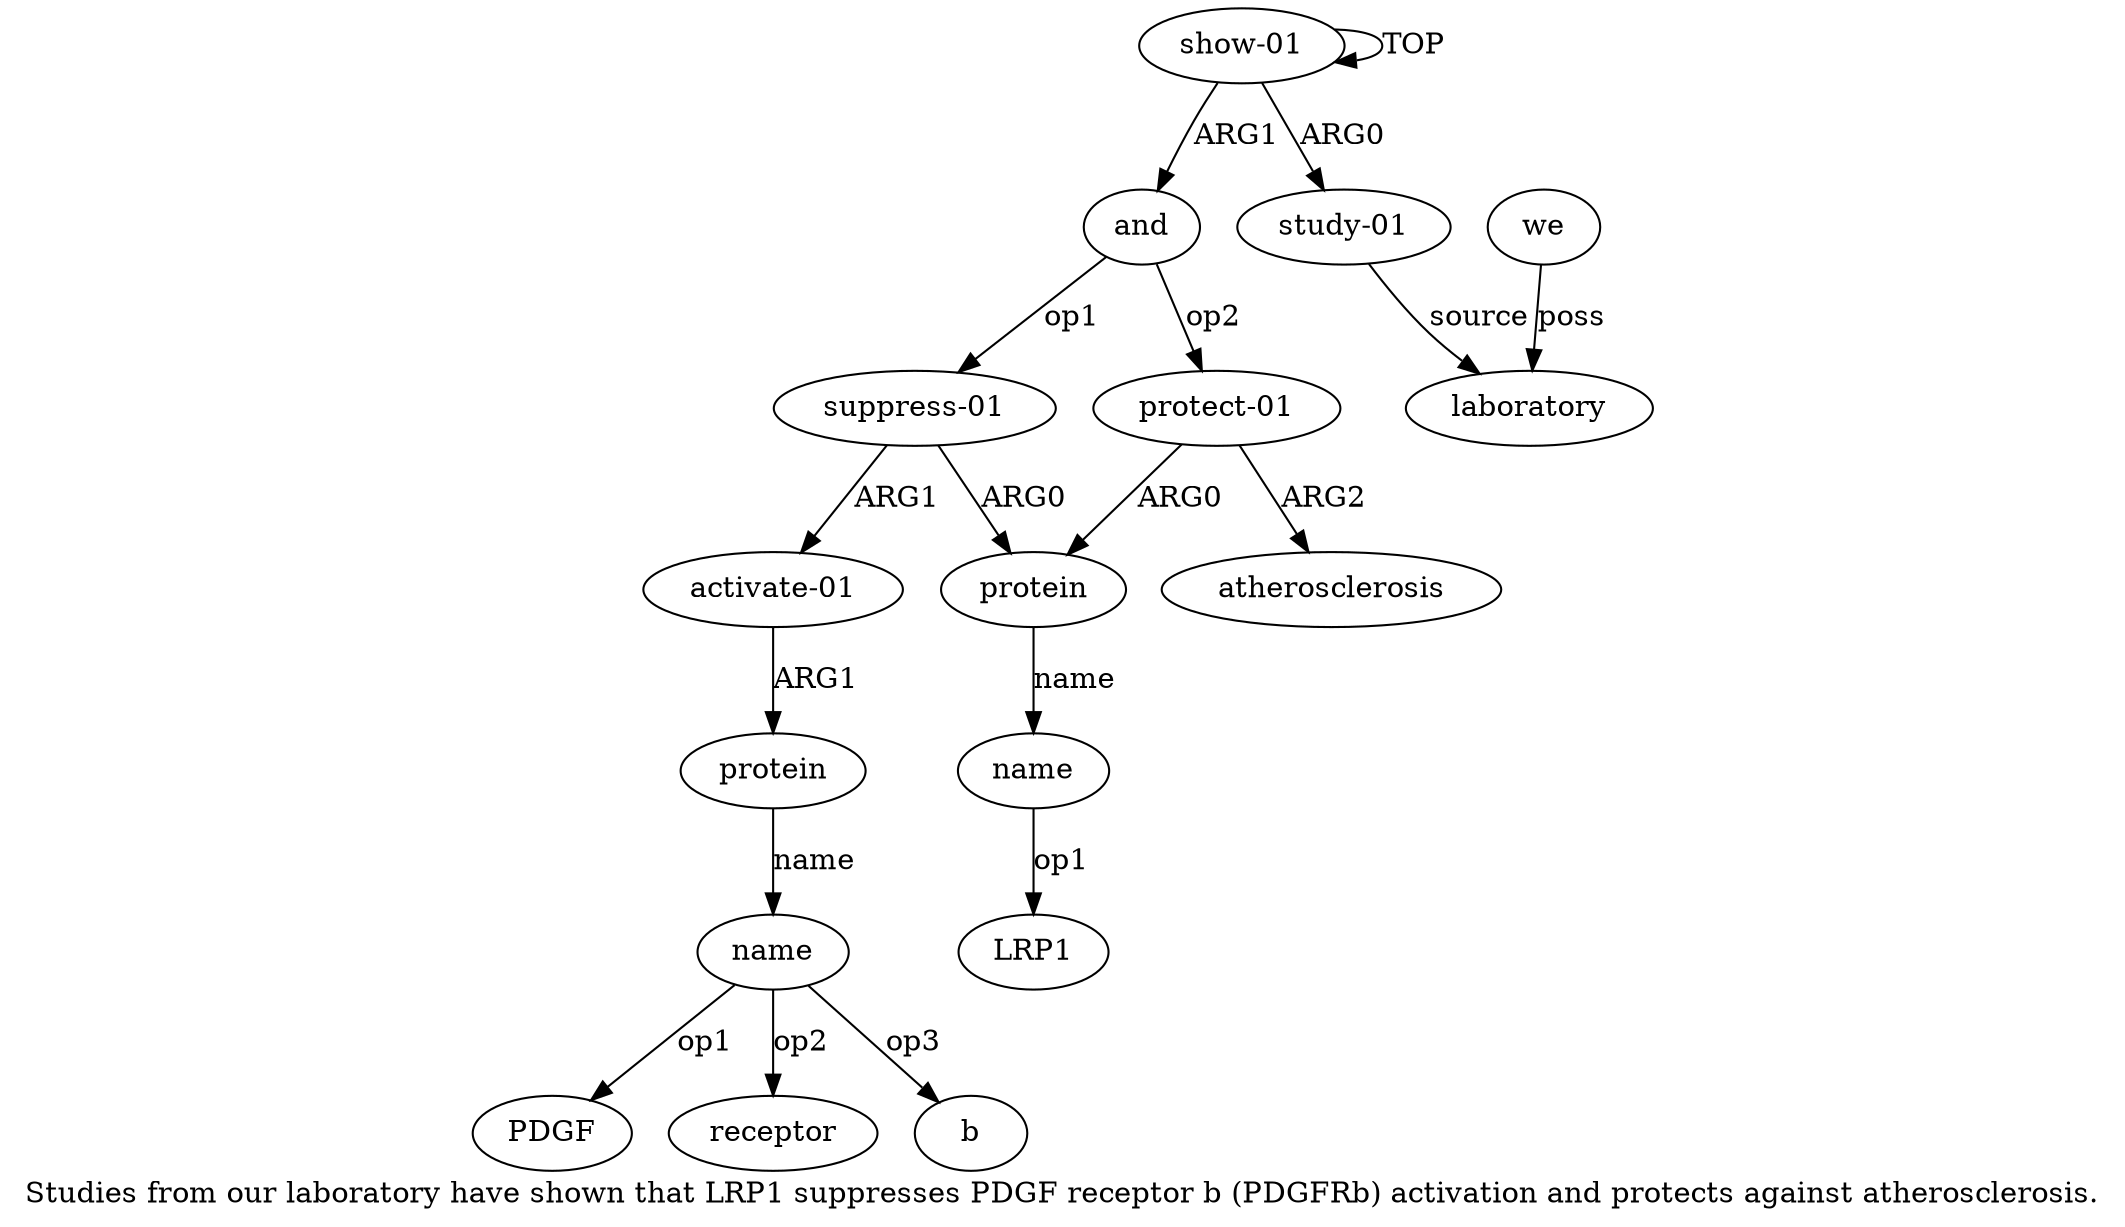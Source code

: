 digraph  {
	graph [label="Studies from our laboratory have shown that LRP1 suppresses PDGF receptor b (PDGFRb) activation and protects against atherosclerosis."];
	node [label="\N"];
	"a10 PDGF"	 [color=black,
		gold_ind=-1,
		gold_label=PDGF,
		label=PDGF,
		test_ind=-1,
		test_label=PDGF];
	a11	 [color=black,
		gold_ind=11,
		gold_label="protect-01",
		label="protect-01",
		test_ind=11,
		test_label="protect-01"];
	a12	 [color=black,
		gold_ind=12,
		gold_label=atherosclerosis,
		label=atherosclerosis,
		test_ind=12,
		test_label=atherosclerosis];
	a11 -> a12 [key=0,
	color=black,
	gold_label=ARG2,
	label=ARG2,
	test_label=ARG2];
a6 [color=black,
	gold_ind=6,
	gold_label=protein,
	label=protein,
	test_ind=6,
	test_label=protein];
a11 -> a6 [key=0,
color=black,
gold_label=ARG0,
label=ARG0,
test_label=ARG0];
a10 [color=black,
gold_ind=10,
gold_label=name,
label=name,
test_ind=10,
test_label=name];
a10 -> "a10 PDGF" [key=0,
color=black,
gold_label=op1,
label=op1,
test_label=op1];
"a10 receptor" [color=black,
gold_ind=-1,
gold_label=receptor,
label=receptor,
test_ind=-1,
test_label=receptor];
a10 -> "a10 receptor" [key=0,
color=black,
gold_label=op2,
label=op2,
test_label=op2];
"a10 b" [color=black,
gold_ind=-1,
gold_label=b,
label=b,
test_ind=-1,
test_label=b];
a10 -> "a10 b" [key=0,
color=black,
gold_label=op3,
label=op3,
test_label=op3];
"a7 LRP1" [color=black,
gold_ind=-1,
gold_label=LRP1,
label=LRP1,
test_ind=-1,
test_label=LRP1];
a1 [color=black,
gold_ind=1,
gold_label="study-01",
label="study-01",
test_ind=1,
test_label="study-01"];
a2 [color=black,
gold_ind=2,
gold_label=laboratory,
label=laboratory,
test_ind=2,
test_label=laboratory];
a1 -> a2 [key=0,
color=black,
gold_label=source,
label=source,
test_label=source];
a0 [color=black,
gold_ind=0,
gold_label="show-01",
label="show-01",
test_ind=0,
test_label="show-01"];
a0 -> a1 [key=0,
color=black,
gold_label=ARG0,
label=ARG0,
test_label=ARG0];
a0 -> a0 [key=0,
color=black,
gold_label=TOP,
label=TOP,
test_label=TOP];
a4 [color=black,
gold_ind=4,
gold_label=and,
label=and,
test_ind=4,
test_label=and];
a0 -> a4 [key=0,
color=black,
gold_label=ARG1,
label=ARG1,
test_label=ARG1];
a3 [color=black,
gold_ind=3,
gold_label=we,
label=we,
test_ind=3,
test_label=we];
a3 -> a2 [key=0,
color=black,
gold_label=poss,
label=poss,
test_label=poss];
a5 [color=black,
gold_ind=5,
gold_label="suppress-01",
label="suppress-01",
test_ind=5,
test_label="suppress-01"];
a5 -> a6 [key=0,
color=black,
gold_label=ARG0,
label=ARG0,
test_label=ARG0];
a8 [color=black,
gold_ind=8,
gold_label="activate-01",
label="activate-01",
test_ind=8,
test_label="activate-01"];
a5 -> a8 [key=0,
color=black,
gold_label=ARG1,
label=ARG1,
test_label=ARG1];
a4 -> a11 [key=0,
color=black,
gold_label=op2,
label=op2,
test_label=op2];
a4 -> a5 [key=0,
color=black,
gold_label=op1,
label=op1,
test_label=op1];
a7 [color=black,
gold_ind=7,
gold_label=name,
label=name,
test_ind=7,
test_label=name];
a7 -> "a7 LRP1" [key=0,
color=black,
gold_label=op1,
label=op1,
test_label=op1];
a6 -> a7 [key=0,
color=black,
gold_label=name,
label=name,
test_label=name];
a9 [color=black,
gold_ind=9,
gold_label=protein,
label=protein,
test_ind=9,
test_label=protein];
a9 -> a10 [key=0,
color=black,
gold_label=name,
label=name,
test_label=name];
a8 -> a9 [key=0,
color=black,
gold_label=ARG1,
label=ARG1,
test_label=ARG1];
}
